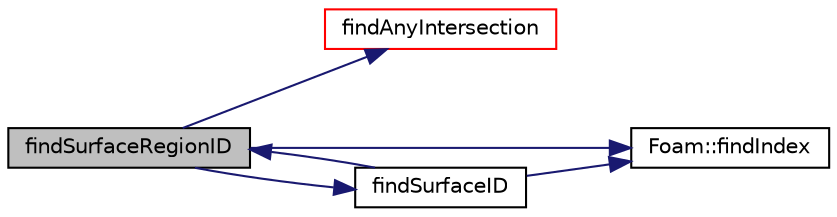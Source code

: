 digraph "findSurfaceRegionID"
{
  bgcolor="transparent";
  edge [fontname="Helvetica",fontsize="10",labelfontname="Helvetica",labelfontsize="10"];
  node [fontname="Helvetica",fontsize="10",shape=record];
  rankdir="LR";
  Node511 [label="findSurfaceRegionID",height=0.2,width=0.4,color="black", fillcolor="grey75", style="filled", fontcolor="black"];
  Node511 -> Node512 [color="midnightblue",fontsize="10",style="solid",fontname="Helvetica"];
  Node512 [label="findAnyIntersection",height=0.2,width=0.4,color="red",URL="$a26381.html#a9db4f11cc7983f27c8fa113664b46330",tooltip="Find any intersection. Return hit point information and. "];
  Node511 -> Node525 [color="midnightblue",fontsize="10",style="solid",fontname="Helvetica"];
  Node525 [label="Foam::findIndex",height=0.2,width=0.4,color="black",URL="$a21851.html#ac16695f83f370df159eed19f92d095fb",tooltip="Find first occurence of given element and return index,. "];
  Node511 -> Node526 [color="midnightblue",fontsize="10",style="solid",fontname="Helvetica"];
  Node526 [label="findSurfaceID",height=0.2,width=0.4,color="black",URL="$a26381.html#af7fdead0bde1be31dbbcd7b3a826a0bc",tooltip="Find index of surface. Return -1 if not found. "];
  Node526 -> Node525 [color="midnightblue",fontsize="10",style="solid",fontname="Helvetica"];
  Node526 -> Node511 [color="midnightblue",fontsize="10",style="solid",fontname="Helvetica"];
}
